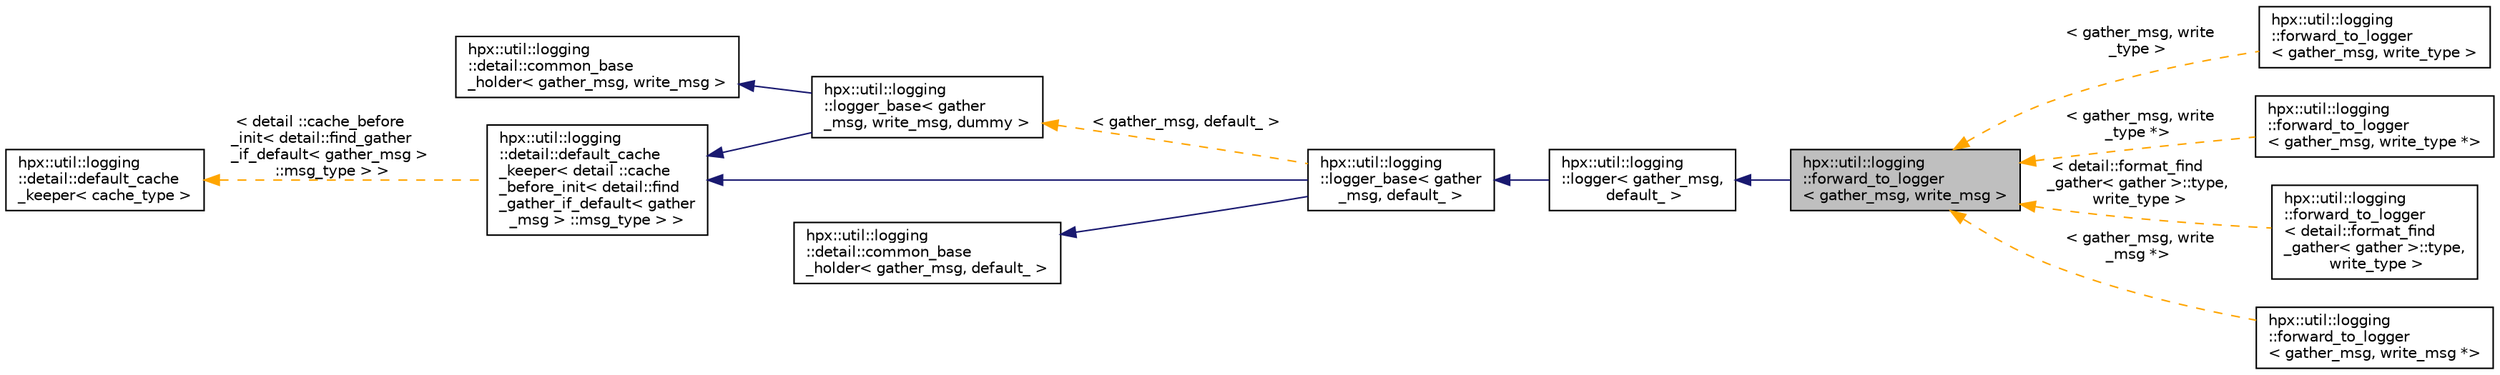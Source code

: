 digraph "hpx::util::logging::forward_to_logger&lt; gather_msg, write_msg &gt;"
{
  edge [fontname="Helvetica",fontsize="10",labelfontname="Helvetica",labelfontsize="10"];
  node [fontname="Helvetica",fontsize="10",shape=record];
  rankdir="LR";
  Node0 [label="hpx::util::logging\l::forward_to_logger\l\< gather_msg, write_msg \>",height=0.2,width=0.4,color="black", fillcolor="grey75", style="filled", fontcolor="black"];
  Node1 -> Node0 [dir="back",color="midnightblue",fontsize="10",style="solid",fontname="Helvetica"];
  Node1 [label="hpx::util::logging\l::logger\< gather_msg,\l default_ \>",height=0.2,width=0.4,color="black", fillcolor="white", style="filled",URL="$dd/d21/structhpx_1_1util_1_1logging_1_1logger_3_01gather__msg_00_01default___01_4.html"];
  Node2 -> Node1 [dir="back",color="midnightblue",fontsize="10",style="solid",fontname="Helvetica"];
  Node2 [label="hpx::util::logging\l::logger_base\< gather\l_msg, default_ \>",height=0.2,width=0.4,color="black", fillcolor="white", style="filled",URL="$da/d10/structhpx_1_1util_1_1logging_1_1logger__base.html"];
  Node3 -> Node2 [dir="back",color="midnightblue",fontsize="10",style="solid",fontname="Helvetica"];
  Node3 [label="hpx::util::logging\l::detail::default_cache\l_keeper\< detail ::cache\l_before_init\< detail::find\l_gather_if_default\< gather\l_msg \> ::msg_type \> \>",height=0.2,width=0.4,color="black", fillcolor="white", style="filled",URL="$d6/d40/structhpx_1_1util_1_1logging_1_1detail_1_1default__cache__keeper.html"];
  Node4 -> Node3 [dir="back",color="orange",fontsize="10",style="dashed",label=" \< detail ::cache_before\l_init\< detail::find_gather\l_if_default\< gather_msg \>\l ::msg_type \> \>" ,fontname="Helvetica"];
  Node4 [label="hpx::util::logging\l::detail::default_cache\l_keeper\< cache_type \>",height=0.2,width=0.4,color="black", fillcolor="white", style="filled",URL="$d6/d40/structhpx_1_1util_1_1logging_1_1detail_1_1default__cache__keeper.html",tooltip="default implementation of keeping cache "];
  Node5 -> Node2 [dir="back",color="midnightblue",fontsize="10",style="solid",fontname="Helvetica"];
  Node5 [label="hpx::util::logging\l::detail::common_base\l_holder\< gather_msg, default_ \>",height=0.2,width=0.4,color="black", fillcolor="white", style="filled",URL="$d2/dfe/structhpx_1_1util_1_1logging_1_1detail_1_1common__base__holder_3_01gather__msg_00_01default___01_4.html"];
  Node6 -> Node2 [dir="back",color="orange",fontsize="10",style="dashed",label=" \< gather_msg, default_ \>" ,fontname="Helvetica"];
  Node6 [label="hpx::util::logging\l::logger_base\< gather\l_msg, write_msg, dummy \>",height=0.2,width=0.4,color="black", fillcolor="white", style="filled",URL="$da/d10/structhpx_1_1util_1_1logging_1_1logger__base.html",tooltip="logger base class. "];
  Node3 -> Node6 [dir="back",color="midnightblue",fontsize="10",style="solid",fontname="Helvetica"];
  Node7 -> Node6 [dir="back",color="midnightblue",fontsize="10",style="solid",fontname="Helvetica"];
  Node7 [label="hpx::util::logging\l::detail::common_base\l_holder\< gather_msg, write_msg \>",height=0.2,width=0.4,color="black", fillcolor="white", style="filled",URL="$d2/d5a/structhpx_1_1util_1_1logging_1_1detail_1_1common__base__holder.html"];
  Node0 -> Node8 [dir="back",color="orange",fontsize="10",style="dashed",label=" \< gather_msg, write\l_type \>" ,fontname="Helvetica"];
  Node8 [label="hpx::util::logging\l::forward_to_logger\l\< gather_msg, write_type \>",height=0.2,width=0.4,color="black", fillcolor="white", style="filled",URL="$d5/d80/structhpx_1_1util_1_1logging_1_1forward__to__logger.html"];
  Node0 -> Node9 [dir="back",color="orange",fontsize="10",style="dashed",label=" \< gather_msg, write\l_type *\>" ,fontname="Helvetica"];
  Node9 [label="hpx::util::logging\l::forward_to_logger\l\< gather_msg, write_type *\>",height=0.2,width=0.4,color="black", fillcolor="white", style="filled",URL="$d5/d80/structhpx_1_1util_1_1logging_1_1forward__to__logger.html"];
  Node0 -> Node10 [dir="back",color="orange",fontsize="10",style="dashed",label=" \< detail::format_find\l_gather\< gather \>::type,\l write_type \>" ,fontname="Helvetica"];
  Node10 [label="hpx::util::logging\l::forward_to_logger\l\< detail::format_find\l_gather\< gather \>::type,\l write_type \>",height=0.2,width=0.4,color="black", fillcolor="white", style="filled",URL="$d5/d80/structhpx_1_1util_1_1logging_1_1forward__to__logger.html"];
  Node0 -> Node11 [dir="back",color="orange",fontsize="10",style="dashed",label=" \< gather_msg, write\l_msg *\>" ,fontname="Helvetica"];
  Node11 [label="hpx::util::logging\l::forward_to_logger\l\< gather_msg, write_msg *\>",height=0.2,width=0.4,color="black", fillcolor="white", style="filled",URL="$d5/d80/structhpx_1_1util_1_1logging_1_1forward__to__logger.html"];
}
